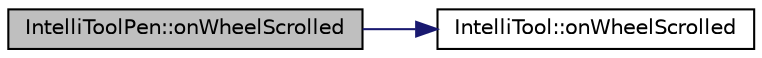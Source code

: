 digraph "IntelliToolPen::onWheelScrolled"
{
 // LATEX_PDF_SIZE
  edge [fontname="Helvetica",fontsize="10",labelfontname="Helvetica",labelfontsize="10"];
  node [fontname="Helvetica",fontsize="10",shape=record];
  rankdir="LR";
  Node1 [label="IntelliToolPen::onWheelScrolled",height=0.2,width=0.4,color="black", fillcolor="grey75", style="filled", fontcolor="black",tooltip="A function managing the scroll event. Changing penWidth relativ to value."];
  Node1 -> Node2 [color="midnightblue",fontsize="10",style="solid",fontname="Helvetica"];
  Node2 [label="IntelliTool::onWheelScrolled",height=0.2,width=0.4,color="black", fillcolor="white", style="filled",URL="$class_intelli_tool.html#a4dccfd4460255ccb866f336406a33574",tooltip="A function managing the scroll event. A positive value means scrolling outwards. Call this in child c..."];
}
